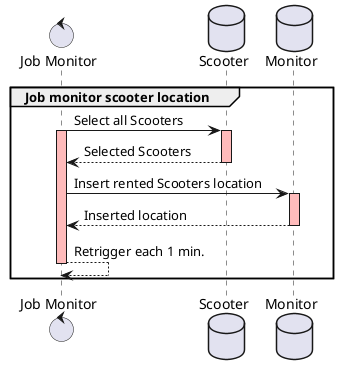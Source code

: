 @startuml

control "Job Monitor"
database "Scooter"
database "Monitor"

group Job monitor scooter location

'check scooter
"Job Monitor" -> "Scooter": Select all Scooters

activate "Job Monitor" #FFBBBB

activate "Scooter" #FFBBBB

"Scooter" --> "Job Monitor": Selected Scooters

deactivate "Scooter"


'insert scooter
"Job Monitor" -> "Monitor": Insert rented Scooters location

activate "Monitor" #FFBBBB

"Monitor" --> "Job Monitor": Inserted location

deactivate "Monitor"


"Job Monitor" --> "Job Monitor": Retrigger each 1 min.

deactivate "Job Monitor"

end

@enduml